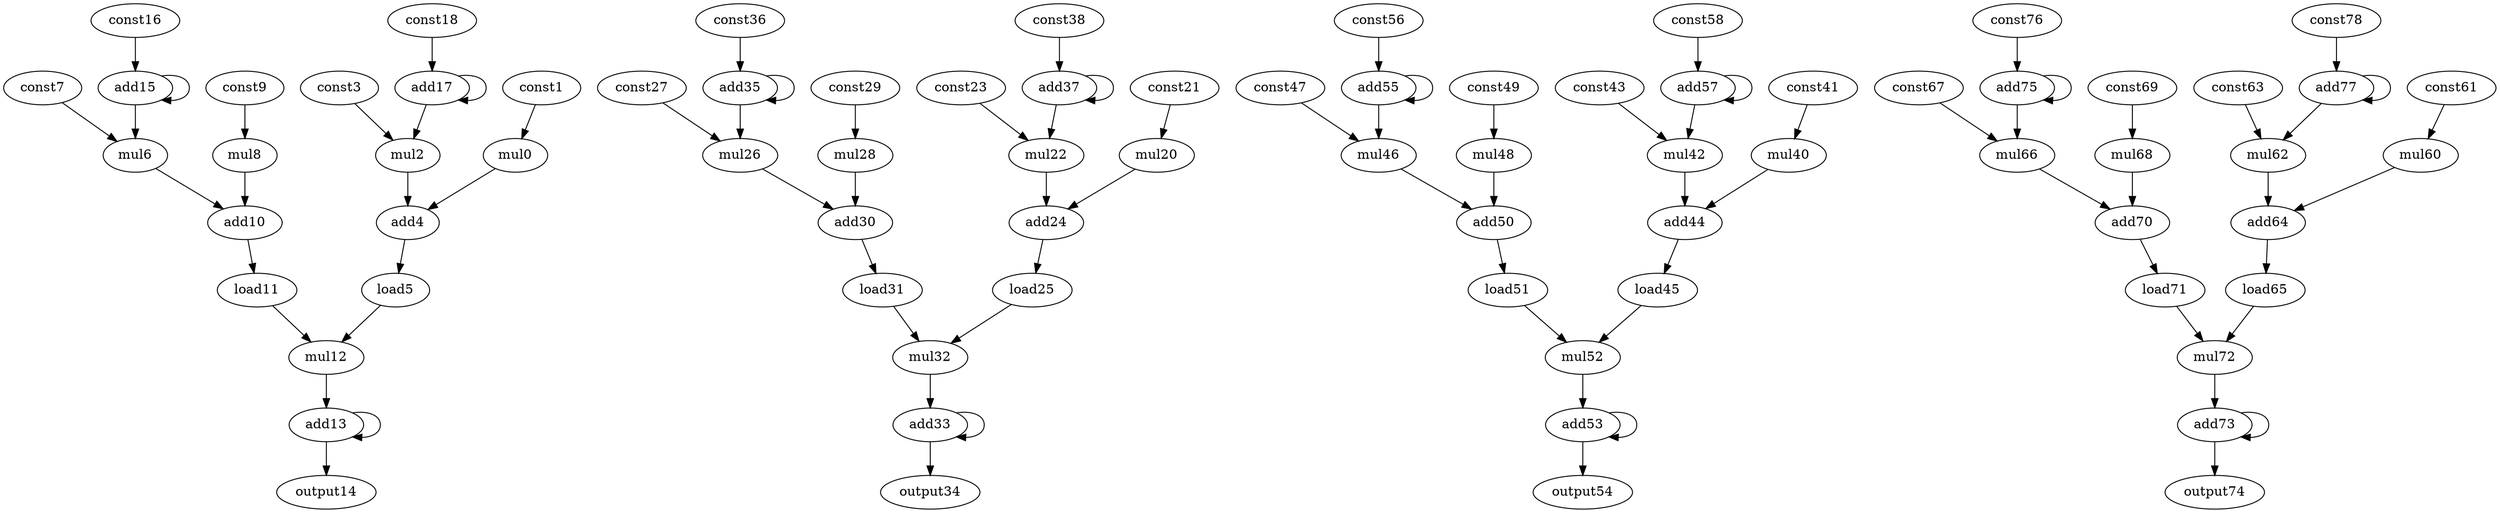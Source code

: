 digraph G {
mul0[opcode=mul];
const1[opcode=const, const_value=" 0"];
mul2[opcode=mul];
const3[opcode=const, const_value=" 30"];
add4[opcode=add];
load5[opcode=load];
mul6[opcode=mul];
const7[opcode=const, const_value=" 1"];
mul8[opcode=mul];
const9[opcode=const, const_value=" 0"];
add10[opcode=add];
load11[opcode=load];
mul12[opcode=mul];
add13[opcode=add];
output14[opcode=output];
add15[opcode=add];
const16[opcode=const, const_value=" 1"];
add17[opcode=add];
const18[opcode=const, const_value=" 1"];
mul20[opcode=mul];
const21[opcode=const, const_value=" 0"];
mul22[opcode=mul];
const23[opcode=const, const_value=" 30"];
add24[opcode=add];
load25[opcode=load];
mul26[opcode=mul];
const27[opcode=const, const_value=" 1"];
mul28[opcode=mul];
const29[opcode=const, const_value=" 0"];
add30[opcode=add];
load31[opcode=load];
mul32[opcode=mul];
add33[opcode=add];
output34[opcode=output];
add35[opcode=add];
const36[opcode=const, const_value=" 1"];
add37[opcode=add];
const38[opcode=const, const_value=" 1"];
mul40[opcode=mul];
const41[opcode=const, const_value=" 0"];
mul42[opcode=mul];
const43[opcode=const, const_value=" 30"];
add44[opcode=add];
load45[opcode=load];
mul46[opcode=mul];
const47[opcode=const, const_value=" 1"];
mul48[opcode=mul];
const49[opcode=const, const_value=" 0"];
add50[opcode=add];
load51[opcode=load];
mul52[opcode=mul];
add53[opcode=add];
output54[opcode=output];
add55[opcode=add];
const56[opcode=const, const_value=" 1"];
add57[opcode=add];
const58[opcode=const, const_value=" 1"];
mul60[opcode=mul];
const61[opcode=const, const_value=" 0"];
mul62[opcode=mul];
const63[opcode=const, const_value=" 30"];
add64[opcode=add];
load65[opcode=load];
mul66[opcode=mul];
const67[opcode=const, const_value=" 1"];
mul68[opcode=mul];
const69[opcode=const, const_value=" 0"];
add70[opcode=add];
load71[opcode=load];
mul72[opcode=mul];
add73[opcode=add];
output74[opcode=output];
add75[opcode=add];
const76[opcode=const, const_value=" 1"];
add77[opcode=add];
const78[opcode=const, const_value=" 1"];
load5->mul12[operand=1]; //load->mul
load11->mul12[operand=0]; //load->mul
mul12->add13[operand=0]; //mul->add
add13->output14[operand=0]; //add->output
add13->add13[operand=1]; //add->add
add17->mul2[operand=1]; //add->gep_mul
add15->mul6[operand=1]; //add->gep_mul
add15->add15[operand=0]; //add->add
add17->add17[operand=0]; //add->add
const18->add17[operand=0]; //gep_const->add
const1->mul0[operand=0]; //gep_const->gep_mul
const3->mul2[operand=0]; //gep_const->gep_mul
mul0->add4[operand=0]; //gep_mul->gep_add
mul2->add4[operand=1]; //gep_mul->gep_add
add4->load5[operand=0]; //gep_add->load
const7->mul6[operand=0]; //gep_const->gep_mul
const9->mul8[operand=0]; //gep_const->gep_mul
mul6->add10[operand=0]; //gep_mul->gep_add
mul8->add10[operand=1]; //gep_mul->gep_add
add10->load11[operand=0]; //gep_add->load
const16->add15[operand=1]; //const->add
load25->mul32[operand=1]; //load->mul
load31->mul32[operand=0]; //load->mul
mul32->add33[operand=0]; //mul->add
add33->output34[operand=0]; //add->output
add33->add33[operand=1]; //add->add
add37->mul22[operand=1]; //add->gep_mul
add35->mul26[operand=1]; //add->gep_mul
add35->add35[operand=0]; //add->add
add37->add37[operand=0]; //add->add
const38->add37[operand=0]; //gep_const->add
const21->mul20[operand=0]; //gep_const->gep_mul
const23->mul22[operand=0]; //gep_const->gep_mul
mul20->add24[operand=0]; //gep_mul->gep_add
mul22->add24[operand=1]; //gep_mul->gep_add
add24->load25[operand=0]; //gep_add->load
const27->mul26[operand=0]; //gep_const->gep_mul
const29->mul28[operand=0]; //gep_const->gep_mul
mul26->add30[operand=0]; //gep_mul->gep_add
mul28->add30[operand=1]; //gep_mul->gep_add
add30->load31[operand=0]; //gep_add->load
const36->add35[operand=1]; //const->add
load45->mul52[operand=1]; //load->mul
load51->mul52[operand=0]; //load->mul
mul52->add53[operand=0]; //mul->add
add53->output54[operand=0]; //add->output
add53->add53[operand=1]; //add->add
add57->mul42[operand=1]; //add->gep_mul
add55->mul46[operand=1]; //add->gep_mul
add55->add55[operand=0]; //add->add
add57->add57[operand=0]; //add->add
const58->add57[operand=0]; //gep_const->add
const41->mul40[operand=0]; //gep_const->gep_mul
const43->mul42[operand=0]; //gep_const->gep_mul
mul40->add44[operand=0]; //gep_mul->gep_add
mul42->add44[operand=1]; //gep_mul->gep_add
add44->load45[operand=0]; //gep_add->load
const47->mul46[operand=0]; //gep_const->gep_mul
const49->mul48[operand=0]; //gep_const->gep_mul
mul46->add50[operand=0]; //gep_mul->gep_add
mul48->add50[operand=1]; //gep_mul->gep_add
add50->load51[operand=0]; //gep_add->load
const56->add55[operand=1]; //const->add
load65->mul72[operand=1]; //load->mul
load71->mul72[operand=0]; //load->mul
mul72->add73[operand=0]; //mul->add
add73->output74[operand=0]; //add->output
add73->add73[operand=1]; //add->add
add77->mul62[operand=1]; //add->gep_mul
add75->mul66[operand=1]; //add->gep_mul
add75->add75[operand=0]; //add->add
add77->add77[operand=0]; //add->add
const78->add77[operand=0]; //gep_const->add
const61->mul60[operand=0]; //gep_const->gep_mul
const63->mul62[operand=0]; //gep_const->gep_mul
mul60->add64[operand=0]; //gep_mul->gep_add
mul62->add64[operand=1]; //gep_mul->gep_add
add64->load65[operand=0]; //gep_add->load
const67->mul66[operand=0]; //gep_const->gep_mul
const69->mul68[operand=0]; //gep_const->gep_mul
mul66->add70[operand=0]; //gep_mul->gep_add
mul68->add70[operand=1]; //gep_mul->gep_add
add70->load71[operand=0]; //gep_add->load
const76->add75[operand=1]; //const->add
}
